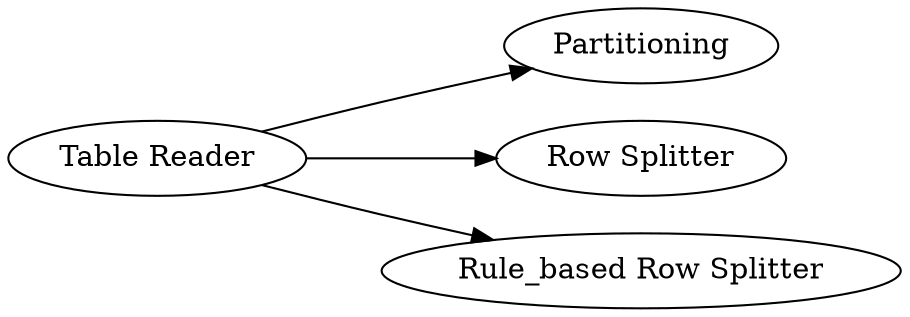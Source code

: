 digraph {
	"5600071536753419147_5" [label="Table Reader"]
	"5600071536753419147_4" [label=Partitioning]
	"5600071536753419147_2" [label="Row Splitter"]
	"5600071536753419147_3" [label="Rule_based Row Splitter"]
	"5600071536753419147_5" -> "5600071536753419147_3"
	"5600071536753419147_5" -> "5600071536753419147_2"
	"5600071536753419147_5" -> "5600071536753419147_4"
	rankdir=LR
}
